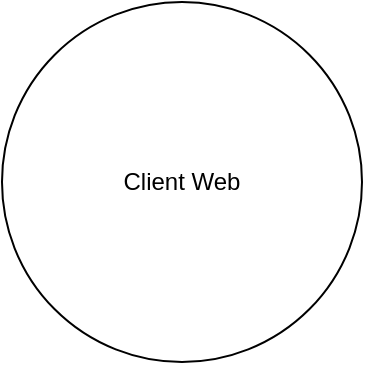 <mxfile version="24.7.16">
  <diagram name="Page-1" id="EG5oGN0Kz12hAjAd7JZ3">
    <mxGraphModel dx="1451" dy="740" grid="1" gridSize="10" guides="1" tooltips="1" connect="1" arrows="1" fold="1" page="1" pageScale="1" pageWidth="850" pageHeight="1100" math="0" shadow="0">
      <root>
        <mxCell id="0" />
        <mxCell id="1" parent="0" />
        <mxCell id="xggp7LwC0elbJccfGkYr-1" value="Client Web" style="ellipse;whiteSpace=wrap;html=1;aspect=fixed;" vertex="1" parent="1">
          <mxGeometry x="-170" y="320" width="180" height="180" as="geometry" />
        </mxCell>
      </root>
    </mxGraphModel>
  </diagram>
</mxfile>
